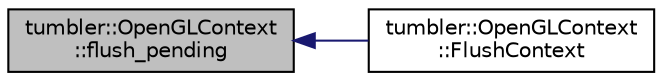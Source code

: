 digraph "tumbler::OpenGLContext::flush_pending"
{
  edge [fontname="Helvetica",fontsize="10",labelfontname="Helvetica",labelfontsize="10"];
  node [fontname="Helvetica",fontsize="10",shape=record];
  rankdir="LR";
  Node1 [label="tumbler::OpenGLContext\l::flush_pending",height=0.2,width=0.4,color="black", fillcolor="grey75", style="filled", fontcolor="black"];
  Node1 -> Node2 [dir="back",color="midnightblue",fontsize="10",style="solid",fontname="Helvetica"];
  Node2 [label="tumbler::OpenGLContext\l::FlushContext",height=0.2,width=0.4,color="black", fillcolor="white", style="filled",URL="$classtumbler_1_1_open_g_l_context.html#af4ef5e027e46c5e559a793541e76377d",tooltip="Flush the contents of this context to the browser&#39;s 3D device. "];
}
